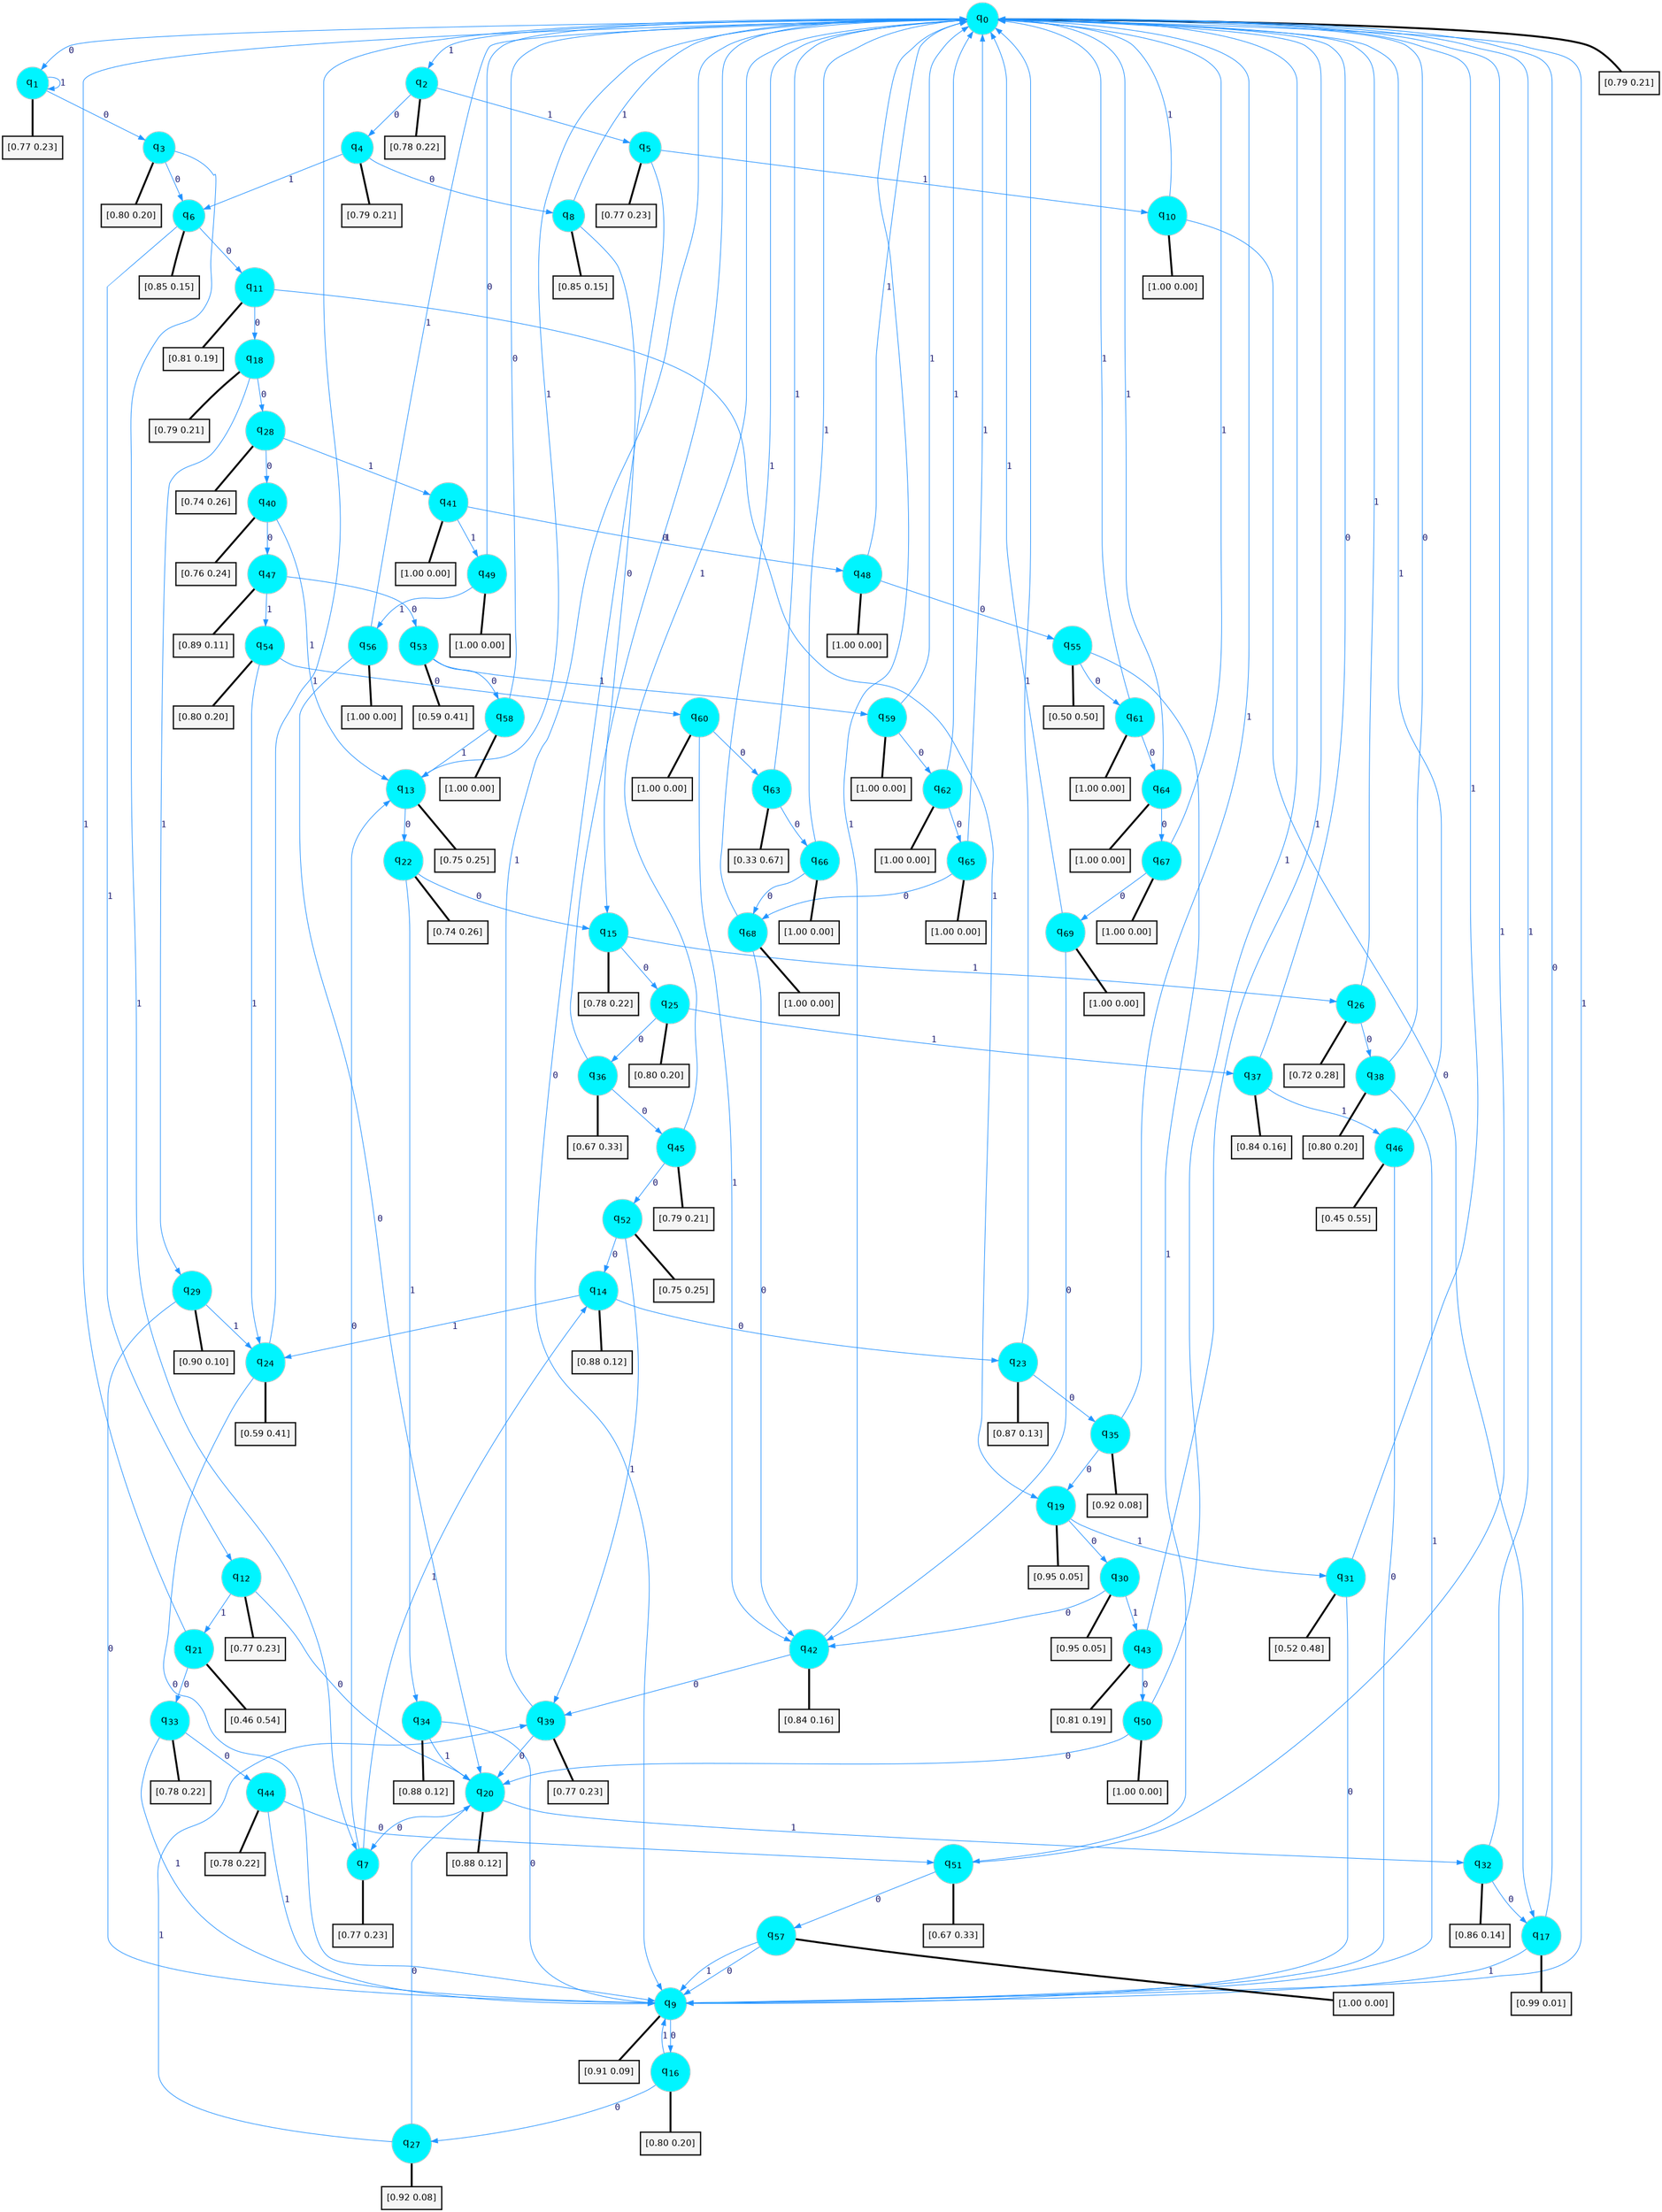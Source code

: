 digraph G {
graph [
bgcolor=transparent, dpi=300, rankdir=TD, size="40,25"];
node [
color=gray, fillcolor=turquoise1, fontcolor=black, fontname=Helvetica, fontsize=16, fontweight=bold, shape=circle, style=filled];
edge [
arrowsize=1, color=dodgerblue1, fontcolor=midnightblue, fontname=courier, fontweight=bold, penwidth=1, style=solid, weight=20];
0[label=<q<SUB>0</SUB>>];
1[label=<q<SUB>1</SUB>>];
2[label=<q<SUB>2</SUB>>];
3[label=<q<SUB>3</SUB>>];
4[label=<q<SUB>4</SUB>>];
5[label=<q<SUB>5</SUB>>];
6[label=<q<SUB>6</SUB>>];
7[label=<q<SUB>7</SUB>>];
8[label=<q<SUB>8</SUB>>];
9[label=<q<SUB>9</SUB>>];
10[label=<q<SUB>10</SUB>>];
11[label=<q<SUB>11</SUB>>];
12[label=<q<SUB>12</SUB>>];
13[label=<q<SUB>13</SUB>>];
14[label=<q<SUB>14</SUB>>];
15[label=<q<SUB>15</SUB>>];
16[label=<q<SUB>16</SUB>>];
17[label=<q<SUB>17</SUB>>];
18[label=<q<SUB>18</SUB>>];
19[label=<q<SUB>19</SUB>>];
20[label=<q<SUB>20</SUB>>];
21[label=<q<SUB>21</SUB>>];
22[label=<q<SUB>22</SUB>>];
23[label=<q<SUB>23</SUB>>];
24[label=<q<SUB>24</SUB>>];
25[label=<q<SUB>25</SUB>>];
26[label=<q<SUB>26</SUB>>];
27[label=<q<SUB>27</SUB>>];
28[label=<q<SUB>28</SUB>>];
29[label=<q<SUB>29</SUB>>];
30[label=<q<SUB>30</SUB>>];
31[label=<q<SUB>31</SUB>>];
32[label=<q<SUB>32</SUB>>];
33[label=<q<SUB>33</SUB>>];
34[label=<q<SUB>34</SUB>>];
35[label=<q<SUB>35</SUB>>];
36[label=<q<SUB>36</SUB>>];
37[label=<q<SUB>37</SUB>>];
38[label=<q<SUB>38</SUB>>];
39[label=<q<SUB>39</SUB>>];
40[label=<q<SUB>40</SUB>>];
41[label=<q<SUB>41</SUB>>];
42[label=<q<SUB>42</SUB>>];
43[label=<q<SUB>43</SUB>>];
44[label=<q<SUB>44</SUB>>];
45[label=<q<SUB>45</SUB>>];
46[label=<q<SUB>46</SUB>>];
47[label=<q<SUB>47</SUB>>];
48[label=<q<SUB>48</SUB>>];
49[label=<q<SUB>49</SUB>>];
50[label=<q<SUB>50</SUB>>];
51[label=<q<SUB>51</SUB>>];
52[label=<q<SUB>52</SUB>>];
53[label=<q<SUB>53</SUB>>];
54[label=<q<SUB>54</SUB>>];
55[label=<q<SUB>55</SUB>>];
56[label=<q<SUB>56</SUB>>];
57[label=<q<SUB>57</SUB>>];
58[label=<q<SUB>58</SUB>>];
59[label=<q<SUB>59</SUB>>];
60[label=<q<SUB>60</SUB>>];
61[label=<q<SUB>61</SUB>>];
62[label=<q<SUB>62</SUB>>];
63[label=<q<SUB>63</SUB>>];
64[label=<q<SUB>64</SUB>>];
65[label=<q<SUB>65</SUB>>];
66[label=<q<SUB>66</SUB>>];
67[label=<q<SUB>67</SUB>>];
68[label=<q<SUB>68</SUB>>];
69[label=<q<SUB>69</SUB>>];
70[label="[0.79 0.21]", shape=box,fontcolor=black, fontname=Helvetica, fontsize=14, penwidth=2, fillcolor=whitesmoke,color=black];
71[label="[0.77 0.23]", shape=box,fontcolor=black, fontname=Helvetica, fontsize=14, penwidth=2, fillcolor=whitesmoke,color=black];
72[label="[0.78 0.22]", shape=box,fontcolor=black, fontname=Helvetica, fontsize=14, penwidth=2, fillcolor=whitesmoke,color=black];
73[label="[0.80 0.20]", shape=box,fontcolor=black, fontname=Helvetica, fontsize=14, penwidth=2, fillcolor=whitesmoke,color=black];
74[label="[0.79 0.21]", shape=box,fontcolor=black, fontname=Helvetica, fontsize=14, penwidth=2, fillcolor=whitesmoke,color=black];
75[label="[0.77 0.23]", shape=box,fontcolor=black, fontname=Helvetica, fontsize=14, penwidth=2, fillcolor=whitesmoke,color=black];
76[label="[0.85 0.15]", shape=box,fontcolor=black, fontname=Helvetica, fontsize=14, penwidth=2, fillcolor=whitesmoke,color=black];
77[label="[0.77 0.23]", shape=box,fontcolor=black, fontname=Helvetica, fontsize=14, penwidth=2, fillcolor=whitesmoke,color=black];
78[label="[0.85 0.15]", shape=box,fontcolor=black, fontname=Helvetica, fontsize=14, penwidth=2, fillcolor=whitesmoke,color=black];
79[label="[0.91 0.09]", shape=box,fontcolor=black, fontname=Helvetica, fontsize=14, penwidth=2, fillcolor=whitesmoke,color=black];
80[label="[1.00 0.00]", shape=box,fontcolor=black, fontname=Helvetica, fontsize=14, penwidth=2, fillcolor=whitesmoke,color=black];
81[label="[0.81 0.19]", shape=box,fontcolor=black, fontname=Helvetica, fontsize=14, penwidth=2, fillcolor=whitesmoke,color=black];
82[label="[0.77 0.23]", shape=box,fontcolor=black, fontname=Helvetica, fontsize=14, penwidth=2, fillcolor=whitesmoke,color=black];
83[label="[0.75 0.25]", shape=box,fontcolor=black, fontname=Helvetica, fontsize=14, penwidth=2, fillcolor=whitesmoke,color=black];
84[label="[0.88 0.12]", shape=box,fontcolor=black, fontname=Helvetica, fontsize=14, penwidth=2, fillcolor=whitesmoke,color=black];
85[label="[0.78 0.22]", shape=box,fontcolor=black, fontname=Helvetica, fontsize=14, penwidth=2, fillcolor=whitesmoke,color=black];
86[label="[0.80 0.20]", shape=box,fontcolor=black, fontname=Helvetica, fontsize=14, penwidth=2, fillcolor=whitesmoke,color=black];
87[label="[0.99 0.01]", shape=box,fontcolor=black, fontname=Helvetica, fontsize=14, penwidth=2, fillcolor=whitesmoke,color=black];
88[label="[0.79 0.21]", shape=box,fontcolor=black, fontname=Helvetica, fontsize=14, penwidth=2, fillcolor=whitesmoke,color=black];
89[label="[0.95 0.05]", shape=box,fontcolor=black, fontname=Helvetica, fontsize=14, penwidth=2, fillcolor=whitesmoke,color=black];
90[label="[0.88 0.12]", shape=box,fontcolor=black, fontname=Helvetica, fontsize=14, penwidth=2, fillcolor=whitesmoke,color=black];
91[label="[0.46 0.54]", shape=box,fontcolor=black, fontname=Helvetica, fontsize=14, penwidth=2, fillcolor=whitesmoke,color=black];
92[label="[0.74 0.26]", shape=box,fontcolor=black, fontname=Helvetica, fontsize=14, penwidth=2, fillcolor=whitesmoke,color=black];
93[label="[0.87 0.13]", shape=box,fontcolor=black, fontname=Helvetica, fontsize=14, penwidth=2, fillcolor=whitesmoke,color=black];
94[label="[0.59 0.41]", shape=box,fontcolor=black, fontname=Helvetica, fontsize=14, penwidth=2, fillcolor=whitesmoke,color=black];
95[label="[0.80 0.20]", shape=box,fontcolor=black, fontname=Helvetica, fontsize=14, penwidth=2, fillcolor=whitesmoke,color=black];
96[label="[0.72 0.28]", shape=box,fontcolor=black, fontname=Helvetica, fontsize=14, penwidth=2, fillcolor=whitesmoke,color=black];
97[label="[0.92 0.08]", shape=box,fontcolor=black, fontname=Helvetica, fontsize=14, penwidth=2, fillcolor=whitesmoke,color=black];
98[label="[0.74 0.26]", shape=box,fontcolor=black, fontname=Helvetica, fontsize=14, penwidth=2, fillcolor=whitesmoke,color=black];
99[label="[0.90 0.10]", shape=box,fontcolor=black, fontname=Helvetica, fontsize=14, penwidth=2, fillcolor=whitesmoke,color=black];
100[label="[0.95 0.05]", shape=box,fontcolor=black, fontname=Helvetica, fontsize=14, penwidth=2, fillcolor=whitesmoke,color=black];
101[label="[0.52 0.48]", shape=box,fontcolor=black, fontname=Helvetica, fontsize=14, penwidth=2, fillcolor=whitesmoke,color=black];
102[label="[0.86 0.14]", shape=box,fontcolor=black, fontname=Helvetica, fontsize=14, penwidth=2, fillcolor=whitesmoke,color=black];
103[label="[0.78 0.22]", shape=box,fontcolor=black, fontname=Helvetica, fontsize=14, penwidth=2, fillcolor=whitesmoke,color=black];
104[label="[0.88 0.12]", shape=box,fontcolor=black, fontname=Helvetica, fontsize=14, penwidth=2, fillcolor=whitesmoke,color=black];
105[label="[0.92 0.08]", shape=box,fontcolor=black, fontname=Helvetica, fontsize=14, penwidth=2, fillcolor=whitesmoke,color=black];
106[label="[0.67 0.33]", shape=box,fontcolor=black, fontname=Helvetica, fontsize=14, penwidth=2, fillcolor=whitesmoke,color=black];
107[label="[0.84 0.16]", shape=box,fontcolor=black, fontname=Helvetica, fontsize=14, penwidth=2, fillcolor=whitesmoke,color=black];
108[label="[0.80 0.20]", shape=box,fontcolor=black, fontname=Helvetica, fontsize=14, penwidth=2, fillcolor=whitesmoke,color=black];
109[label="[0.77 0.23]", shape=box,fontcolor=black, fontname=Helvetica, fontsize=14, penwidth=2, fillcolor=whitesmoke,color=black];
110[label="[0.76 0.24]", shape=box,fontcolor=black, fontname=Helvetica, fontsize=14, penwidth=2, fillcolor=whitesmoke,color=black];
111[label="[1.00 0.00]", shape=box,fontcolor=black, fontname=Helvetica, fontsize=14, penwidth=2, fillcolor=whitesmoke,color=black];
112[label="[0.84 0.16]", shape=box,fontcolor=black, fontname=Helvetica, fontsize=14, penwidth=2, fillcolor=whitesmoke,color=black];
113[label="[0.81 0.19]", shape=box,fontcolor=black, fontname=Helvetica, fontsize=14, penwidth=2, fillcolor=whitesmoke,color=black];
114[label="[0.78 0.22]", shape=box,fontcolor=black, fontname=Helvetica, fontsize=14, penwidth=2, fillcolor=whitesmoke,color=black];
115[label="[0.79 0.21]", shape=box,fontcolor=black, fontname=Helvetica, fontsize=14, penwidth=2, fillcolor=whitesmoke,color=black];
116[label="[0.45 0.55]", shape=box,fontcolor=black, fontname=Helvetica, fontsize=14, penwidth=2, fillcolor=whitesmoke,color=black];
117[label="[0.89 0.11]", shape=box,fontcolor=black, fontname=Helvetica, fontsize=14, penwidth=2, fillcolor=whitesmoke,color=black];
118[label="[1.00 0.00]", shape=box,fontcolor=black, fontname=Helvetica, fontsize=14, penwidth=2, fillcolor=whitesmoke,color=black];
119[label="[1.00 0.00]", shape=box,fontcolor=black, fontname=Helvetica, fontsize=14, penwidth=2, fillcolor=whitesmoke,color=black];
120[label="[1.00 0.00]", shape=box,fontcolor=black, fontname=Helvetica, fontsize=14, penwidth=2, fillcolor=whitesmoke,color=black];
121[label="[0.67 0.33]", shape=box,fontcolor=black, fontname=Helvetica, fontsize=14, penwidth=2, fillcolor=whitesmoke,color=black];
122[label="[0.75 0.25]", shape=box,fontcolor=black, fontname=Helvetica, fontsize=14, penwidth=2, fillcolor=whitesmoke,color=black];
123[label="[0.59 0.41]", shape=box,fontcolor=black, fontname=Helvetica, fontsize=14, penwidth=2, fillcolor=whitesmoke,color=black];
124[label="[0.80 0.20]", shape=box,fontcolor=black, fontname=Helvetica, fontsize=14, penwidth=2, fillcolor=whitesmoke,color=black];
125[label="[0.50 0.50]", shape=box,fontcolor=black, fontname=Helvetica, fontsize=14, penwidth=2, fillcolor=whitesmoke,color=black];
126[label="[1.00 0.00]", shape=box,fontcolor=black, fontname=Helvetica, fontsize=14, penwidth=2, fillcolor=whitesmoke,color=black];
127[label="[1.00 0.00]", shape=box,fontcolor=black, fontname=Helvetica, fontsize=14, penwidth=2, fillcolor=whitesmoke,color=black];
128[label="[1.00 0.00]", shape=box,fontcolor=black, fontname=Helvetica, fontsize=14, penwidth=2, fillcolor=whitesmoke,color=black];
129[label="[1.00 0.00]", shape=box,fontcolor=black, fontname=Helvetica, fontsize=14, penwidth=2, fillcolor=whitesmoke,color=black];
130[label="[1.00 0.00]", shape=box,fontcolor=black, fontname=Helvetica, fontsize=14, penwidth=2, fillcolor=whitesmoke,color=black];
131[label="[1.00 0.00]", shape=box,fontcolor=black, fontname=Helvetica, fontsize=14, penwidth=2, fillcolor=whitesmoke,color=black];
132[label="[1.00 0.00]", shape=box,fontcolor=black, fontname=Helvetica, fontsize=14, penwidth=2, fillcolor=whitesmoke,color=black];
133[label="[0.33 0.67]", shape=box,fontcolor=black, fontname=Helvetica, fontsize=14, penwidth=2, fillcolor=whitesmoke,color=black];
134[label="[1.00 0.00]", shape=box,fontcolor=black, fontname=Helvetica, fontsize=14, penwidth=2, fillcolor=whitesmoke,color=black];
135[label="[1.00 0.00]", shape=box,fontcolor=black, fontname=Helvetica, fontsize=14, penwidth=2, fillcolor=whitesmoke,color=black];
136[label="[1.00 0.00]", shape=box,fontcolor=black, fontname=Helvetica, fontsize=14, penwidth=2, fillcolor=whitesmoke,color=black];
137[label="[1.00 0.00]", shape=box,fontcolor=black, fontname=Helvetica, fontsize=14, penwidth=2, fillcolor=whitesmoke,color=black];
138[label="[1.00 0.00]", shape=box,fontcolor=black, fontname=Helvetica, fontsize=14, penwidth=2, fillcolor=whitesmoke,color=black];
139[label="[1.00 0.00]", shape=box,fontcolor=black, fontname=Helvetica, fontsize=14, penwidth=2, fillcolor=whitesmoke,color=black];
0->1 [label=0];
0->2 [label=1];
0->70 [arrowhead=none, penwidth=3,color=black];
1->3 [label=0];
1->1 [label=1];
1->71 [arrowhead=none, penwidth=3,color=black];
2->4 [label=0];
2->5 [label=1];
2->72 [arrowhead=none, penwidth=3,color=black];
3->6 [label=0];
3->7 [label=1];
3->73 [arrowhead=none, penwidth=3,color=black];
4->8 [label=0];
4->6 [label=1];
4->74 [arrowhead=none, penwidth=3,color=black];
5->9 [label=0];
5->10 [label=1];
5->75 [arrowhead=none, penwidth=3,color=black];
6->11 [label=0];
6->12 [label=1];
6->76 [arrowhead=none, penwidth=3,color=black];
7->13 [label=0];
7->14 [label=1];
7->77 [arrowhead=none, penwidth=3,color=black];
8->15 [label=0];
8->0 [label=1];
8->78 [arrowhead=none, penwidth=3,color=black];
9->16 [label=0];
9->0 [label=1];
9->79 [arrowhead=none, penwidth=3,color=black];
10->17 [label=0];
10->0 [label=1];
10->80 [arrowhead=none, penwidth=3,color=black];
11->18 [label=0];
11->19 [label=1];
11->81 [arrowhead=none, penwidth=3,color=black];
12->20 [label=0];
12->21 [label=1];
12->82 [arrowhead=none, penwidth=3,color=black];
13->22 [label=0];
13->0 [label=1];
13->83 [arrowhead=none, penwidth=3,color=black];
14->23 [label=0];
14->24 [label=1];
14->84 [arrowhead=none, penwidth=3,color=black];
15->25 [label=0];
15->26 [label=1];
15->85 [arrowhead=none, penwidth=3,color=black];
16->27 [label=0];
16->9 [label=1];
16->86 [arrowhead=none, penwidth=3,color=black];
17->0 [label=0];
17->9 [label=1];
17->87 [arrowhead=none, penwidth=3,color=black];
18->28 [label=0];
18->29 [label=1];
18->88 [arrowhead=none, penwidth=3,color=black];
19->30 [label=0];
19->31 [label=1];
19->89 [arrowhead=none, penwidth=3,color=black];
20->7 [label=0];
20->32 [label=1];
20->90 [arrowhead=none, penwidth=3,color=black];
21->33 [label=0];
21->0 [label=1];
21->91 [arrowhead=none, penwidth=3,color=black];
22->15 [label=0];
22->34 [label=1];
22->92 [arrowhead=none, penwidth=3,color=black];
23->35 [label=0];
23->0 [label=1];
23->93 [arrowhead=none, penwidth=3,color=black];
24->9 [label=0];
24->0 [label=1];
24->94 [arrowhead=none, penwidth=3,color=black];
25->36 [label=0];
25->37 [label=1];
25->95 [arrowhead=none, penwidth=3,color=black];
26->38 [label=0];
26->0 [label=1];
26->96 [arrowhead=none, penwidth=3,color=black];
27->20 [label=0];
27->39 [label=1];
27->97 [arrowhead=none, penwidth=3,color=black];
28->40 [label=0];
28->41 [label=1];
28->98 [arrowhead=none, penwidth=3,color=black];
29->9 [label=0];
29->24 [label=1];
29->99 [arrowhead=none, penwidth=3,color=black];
30->42 [label=0];
30->43 [label=1];
30->100 [arrowhead=none, penwidth=3,color=black];
31->9 [label=0];
31->0 [label=1];
31->101 [arrowhead=none, penwidth=3,color=black];
32->17 [label=0];
32->0 [label=1];
32->102 [arrowhead=none, penwidth=3,color=black];
33->44 [label=0];
33->9 [label=1];
33->103 [arrowhead=none, penwidth=3,color=black];
34->9 [label=0];
34->20 [label=1];
34->104 [arrowhead=none, penwidth=3,color=black];
35->19 [label=0];
35->0 [label=1];
35->105 [arrowhead=none, penwidth=3,color=black];
36->45 [label=0];
36->0 [label=1];
36->106 [arrowhead=none, penwidth=3,color=black];
37->0 [label=0];
37->46 [label=1];
37->107 [arrowhead=none, penwidth=3,color=black];
38->0 [label=0];
38->9 [label=1];
38->108 [arrowhead=none, penwidth=3,color=black];
39->20 [label=0];
39->0 [label=1];
39->109 [arrowhead=none, penwidth=3,color=black];
40->47 [label=0];
40->13 [label=1];
40->110 [arrowhead=none, penwidth=3,color=black];
41->48 [label=0];
41->49 [label=1];
41->111 [arrowhead=none, penwidth=3,color=black];
42->39 [label=0];
42->0 [label=1];
42->112 [arrowhead=none, penwidth=3,color=black];
43->50 [label=0];
43->0 [label=1];
43->113 [arrowhead=none, penwidth=3,color=black];
44->51 [label=0];
44->9 [label=1];
44->114 [arrowhead=none, penwidth=3,color=black];
45->52 [label=0];
45->0 [label=1];
45->115 [arrowhead=none, penwidth=3,color=black];
46->9 [label=0];
46->0 [label=1];
46->116 [arrowhead=none, penwidth=3,color=black];
47->53 [label=0];
47->54 [label=1];
47->117 [arrowhead=none, penwidth=3,color=black];
48->55 [label=0];
48->0 [label=1];
48->118 [arrowhead=none, penwidth=3,color=black];
49->0 [label=0];
49->56 [label=1];
49->119 [arrowhead=none, penwidth=3,color=black];
50->20 [label=0];
50->0 [label=1];
50->120 [arrowhead=none, penwidth=3,color=black];
51->57 [label=0];
51->0 [label=1];
51->121 [arrowhead=none, penwidth=3,color=black];
52->14 [label=0];
52->39 [label=1];
52->122 [arrowhead=none, penwidth=3,color=black];
53->58 [label=0];
53->59 [label=1];
53->123 [arrowhead=none, penwidth=3,color=black];
54->60 [label=0];
54->24 [label=1];
54->124 [arrowhead=none, penwidth=3,color=black];
55->61 [label=0];
55->51 [label=1];
55->125 [arrowhead=none, penwidth=3,color=black];
56->20 [label=0];
56->0 [label=1];
56->126 [arrowhead=none, penwidth=3,color=black];
57->9 [label=0];
57->9 [label=1];
57->127 [arrowhead=none, penwidth=3,color=black];
58->0 [label=0];
58->13 [label=1];
58->128 [arrowhead=none, penwidth=3,color=black];
59->62 [label=0];
59->0 [label=1];
59->129 [arrowhead=none, penwidth=3,color=black];
60->63 [label=0];
60->42 [label=1];
60->130 [arrowhead=none, penwidth=3,color=black];
61->64 [label=0];
61->0 [label=1];
61->131 [arrowhead=none, penwidth=3,color=black];
62->65 [label=0];
62->0 [label=1];
62->132 [arrowhead=none, penwidth=3,color=black];
63->66 [label=0];
63->0 [label=1];
63->133 [arrowhead=none, penwidth=3,color=black];
64->67 [label=0];
64->0 [label=1];
64->134 [arrowhead=none, penwidth=3,color=black];
65->68 [label=0];
65->0 [label=1];
65->135 [arrowhead=none, penwidth=3,color=black];
66->68 [label=0];
66->0 [label=1];
66->136 [arrowhead=none, penwidth=3,color=black];
67->69 [label=0];
67->0 [label=1];
67->137 [arrowhead=none, penwidth=3,color=black];
68->42 [label=0];
68->0 [label=1];
68->138 [arrowhead=none, penwidth=3,color=black];
69->42 [label=0];
69->0 [label=1];
69->139 [arrowhead=none, penwidth=3,color=black];
}
